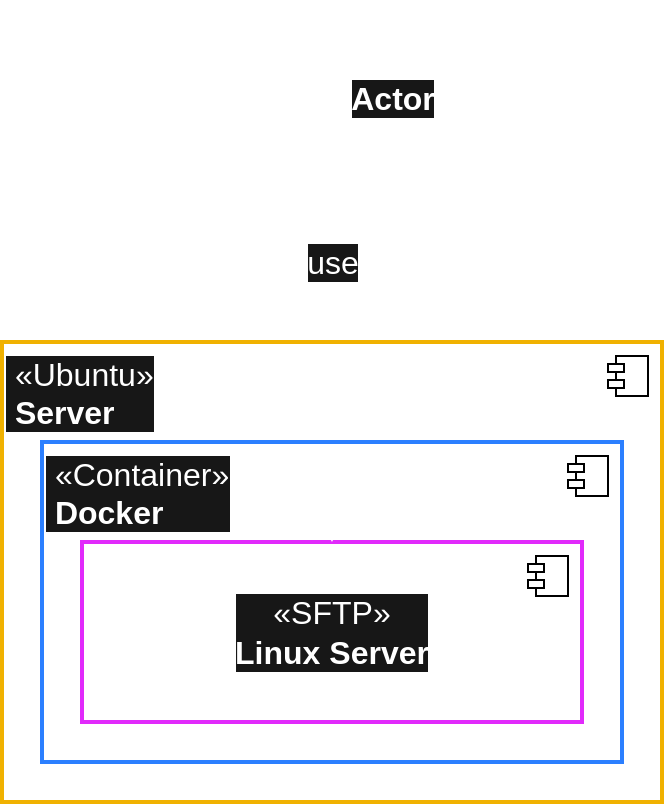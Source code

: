 <mxfile version="27.0.5" pages="3">
  <diagram name="server_sftp-introduction" id="ZuUjq1oBNj3Yt_BZWQuD">
    <mxGraphModel dx="498" dy="311" grid="1" gridSize="10" guides="1" tooltips="1" connect="1" arrows="1" fold="1" page="1" pageScale="1" pageWidth="350" pageHeight="420" math="0" shadow="0">
      <root>
        <mxCell id="0" />
        <mxCell id="1" value="Diagrama" style="" parent="0" />
        <mxCell id="nhUN8rxTikC8suUAEnMW-1" value="&lt;span style=&quot;&quot;&gt;&amp;nbsp;«Ubuntu»&lt;br&gt;&lt;b&gt;&amp;nbsp;Server&lt;/b&gt;&lt;/span&gt;" style="html=1;dropTarget=0;whiteSpace=wrap;align=left;verticalAlign=top;fillColor=none;fontFamily=Helvetica;strokeColor=#F0B100;fontSize=16;strokeWidth=2;fontColor=#FFFFFF;labelBackgroundColor=#171717;" parent="1" vertex="1">
          <mxGeometry x="10" y="180" width="330" height="230" as="geometry" />
        </mxCell>
        <mxCell id="nhUN8rxTikC8suUAEnMW-2" value="" style="shape=module;jettyWidth=8;jettyHeight=4;fontFamily=Inter;fontSize=16;" parent="nhUN8rxTikC8suUAEnMW-1" vertex="1">
          <mxGeometry x="1" width="20" height="20" relative="1" as="geometry">
            <mxPoint x="-27" y="7" as="offset" />
          </mxGeometry>
        </mxCell>
        <mxCell id="nhUN8rxTikC8suUAEnMW-3" value="&lt;font style=&quot;&quot;&gt;&amp;nbsp;«Container»&lt;br&gt;&lt;b&gt;&amp;nbsp;Docker&lt;/b&gt;&lt;/font&gt;" style="html=1;dropTarget=0;whiteSpace=wrap;align=left;verticalAlign=top;fillColor=none;fontFamily=Helvetica;strokeColor=#2B7FFF;fontSize=16;strokeWidth=2;fontColor=#FFFFFF;labelBackgroundColor=#171717;" parent="1" vertex="1">
          <mxGeometry x="30" y="230" width="290" height="160" as="geometry" />
        </mxCell>
        <mxCell id="nhUN8rxTikC8suUAEnMW-4" value="" style="shape=module;jettyWidth=8;jettyHeight=4;fontFamily=Inter;fontSize=16;" parent="nhUN8rxTikC8suUAEnMW-3" vertex="1">
          <mxGeometry x="1" width="20" height="20" relative="1" as="geometry">
            <mxPoint x="-27" y="7" as="offset" />
          </mxGeometry>
        </mxCell>
        <mxCell id="nhUN8rxTikC8suUAEnMW-5" value="&lt;font style=&quot;&quot;&gt;«SFTP»&lt;br&gt;&lt;b&gt;Linux Server&lt;/b&gt;&lt;/font&gt;" style="html=1;dropTarget=0;whiteSpace=wrap;align=center;verticalAlign=middle;fillColor=none;fontFamily=Helvetica;strokeColor=#E12AFB;fontSize=16;strokeWidth=2;fontColor=#FFFFFF;labelBackgroundColor=#171717;" parent="1" vertex="1">
          <mxGeometry x="50" y="280" width="250" height="90" as="geometry" />
        </mxCell>
        <mxCell id="nhUN8rxTikC8suUAEnMW-6" value="" style="shape=module;jettyWidth=8;jettyHeight=4;fontFamily=Inter;fontSize=16;" parent="nhUN8rxTikC8suUAEnMW-5" vertex="1">
          <mxGeometry x="1" width="20" height="20" relative="1" as="geometry">
            <mxPoint x="-27" y="7" as="offset" />
          </mxGeometry>
        </mxCell>
        <mxCell id="nhUN8rxTikC8suUAEnMW-11" style="edgeStyle=orthogonalEdgeStyle;rounded=0;orthogonalLoop=1;jettySize=auto;html=1;dashed=1;strokeWidth=2;strokeColor=#FFFFFF;fontSize=16;" parent="1" source="nhUN8rxTikC8suUAEnMW-8" target="nhUN8rxTikC8suUAEnMW-5" edge="1">
          <mxGeometry relative="1" as="geometry">
            <mxPoint x="175" y="160" as="sourcePoint" />
            <Array as="points">
              <mxPoint x="175" y="190" />
              <mxPoint x="175" y="190" />
            </Array>
          </mxGeometry>
        </mxCell>
        <mxCell id="nhUN8rxTikC8suUAEnMW-13" value="&lt;span style=&quot;&quot;&gt;&lt;font style=&quot;&quot;&gt;use&lt;/font&gt;&lt;/span&gt;" style="edgeLabel;html=1;align=center;verticalAlign=middle;resizable=0;points=[];fontFamily=Helvetica;fontSize=16;labelBackgroundColor=#171717;fontColor=#FFFFFF;" parent="nhUN8rxTikC8suUAEnMW-11" vertex="1" connectable="0">
          <mxGeometry x="-0.365" y="-1" relative="1" as="geometry">
            <mxPoint x="1" y="-17" as="offset" />
          </mxGeometry>
        </mxCell>
        <mxCell id="nhUN8rxTikC8suUAEnMW-8" value="" style="shape=umlActor;verticalLabelPosition=bottom;verticalAlign=top;html=1;strokeWidth=2;strokeColor=#FFFFFF;fontSize=16;labelBackgroundColor=default;fillColor=#FFFFFF;shadow=0;" parent="1" vertex="1">
          <mxGeometry x="150" y="10" width="50" height="90" as="geometry" />
        </mxCell>
        <mxCell id="nhUN8rxTikC8suUAEnMW-12" value="&lt;font style=&quot;&quot;&gt;Actor&lt;/font&gt;" style="text;align=center;fontStyle=1;verticalAlign=middle;spacingLeft=3;spacingRight=3;strokeColor=none;rotatable=0;points=[[0,0.5],[1,0.5]];portConstraint=eastwest;html=1;fontFamily=Helvetica;fontSize=16;fontColor=#FFFFFF;labelBackgroundColor=#171717;" parent="1" vertex="1">
          <mxGeometry x="165" y="45" width="80" height="26" as="geometry" />
        </mxCell>
      </root>
    </mxGraphModel>
  </diagram>
  <diagram id="3j4ALyZD_itbC8EVBflF" name="server_sftp-docker">
    <mxGraphModel dx="872" dy="545" grid="1" gridSize="10" guides="1" tooltips="1" connect="1" arrows="1" fold="1" page="1" pageScale="1" pageWidth="500" pageHeight="610" math="0" shadow="0">
      <root>
        <mxCell id="0" />
        <mxCell id="1" value="Diagram" style="" parent="0" />
        <mxCell id="jNUU0SotHu1UUU-fDFnR-1" value="&lt;font style=&quot;color: rgb(255, 255, 255);&quot;&gt;«Ubuntu»&lt;br&gt;&lt;b&gt;Server&lt;/b&gt;&lt;/font&gt;" style="html=1;dropTarget=0;whiteSpace=wrap;fontSize=16;fontFamily=Helvetica;verticalAlign=top;fillColor=none;strokeColor=#F0B100;strokeWidth=2;" vertex="1" parent="1">
          <mxGeometry x="10" y="10" width="480" height="590" as="geometry" />
        </mxCell>
        <mxCell id="jNUU0SotHu1UUU-fDFnR-2" value="" style="shape=module;jettyWidth=8;jettyHeight=4;fontFamily=Helvetica;fontSize=16;" vertex="1" parent="jNUU0SotHu1UUU-fDFnR-1">
          <mxGeometry x="1" width="20" height="20" relative="1" as="geometry">
            <mxPoint x="-27" y="7" as="offset" />
          </mxGeometry>
        </mxCell>
        <mxCell id="mxg7SmcjYMl-GCq87uAX-1" value="&lt;font style=&quot;color: rgb(255, 255, 255);&quot;&gt;«Folder»&lt;br&gt;&lt;b&gt;Operating System&lt;/b&gt;&lt;/font&gt;" style="html=1;dropTarget=0;whiteSpace=wrap;fontSize=16;fontFamily=Helvetica;fillColor=none;strokeColor=#FF2056;strokeWidth=2;" vertex="1" parent="1">
          <mxGeometry x="160" y="60" width="180" height="90" as="geometry" />
        </mxCell>
        <mxCell id="mxg7SmcjYMl-GCq87uAX-2" value="" style="shape=module;jettyWidth=8;jettyHeight=4;fontFamily=Helvetica;fontSize=16;" vertex="1" parent="mxg7SmcjYMl-GCq87uAX-1">
          <mxGeometry x="1" width="20" height="20" relative="1" as="geometry">
            <mxPoint x="-27" y="7" as="offset" />
          </mxGeometry>
        </mxCell>
        <mxCell id="mxg7SmcjYMl-GCq87uAX-7" value="&lt;span&gt;&amp;nbsp;&lt;font&gt;«Container»&lt;br&gt;&lt;b&gt;&amp;nbsp;Docker&lt;/b&gt;&lt;/font&gt;&lt;/span&gt;" style="html=1;dropTarget=0;whiteSpace=wrap;verticalAlign=top;align=left;fontSize=16;fontFamily=Helvetica;fillColor=none;strokeColor=#2B7FFF;strokeWidth=2;fontColor=#FFFFFF;labelBackgroundColor=none;" vertex="1" parent="1">
          <mxGeometry x="20" y="200" width="460" height="380" as="geometry" />
        </mxCell>
        <mxCell id="mxg7SmcjYMl-GCq87uAX-8" value="" style="shape=module;jettyWidth=8;jettyHeight=4;fontFamily=Helvetica;fontSize=16;" vertex="1" parent="mxg7SmcjYMl-GCq87uAX-7">
          <mxGeometry x="1" width="20" height="20" relative="1" as="geometry">
            <mxPoint x="-27" y="7" as="offset" />
          </mxGeometry>
        </mxCell>
        <mxCell id="g61ECsMKBp7kHvWE8j8z-1" value="&amp;nbsp;&lt;font style=&quot;color: rgb(255, 255, 255);&quot;&gt;«SFTP»&lt;br&gt;&lt;b&gt;&amp;nbsp;Linux Server&lt;/b&gt;&lt;/font&gt;" style="html=1;dropTarget=0;whiteSpace=wrap;verticalAlign=top;align=left;fillColor=none;strokeColor=#E12AFB;fontSize=16;fontFamily=Helvetica;strokeWidth=2;" vertex="1" parent="1">
          <mxGeometry x="30" y="250" width="440" height="310" as="geometry" />
        </mxCell>
        <mxCell id="g61ECsMKBp7kHvWE8j8z-2" value="" style="shape=module;jettyWidth=8;jettyHeight=4;fontFamily=Helvetica;fontSize=16;" vertex="1" parent="g61ECsMKBp7kHvWE8j8z-1">
          <mxGeometry x="1" width="20" height="20" relative="1" as="geometry">
            <mxPoint x="-27" y="7" as="offset" />
          </mxGeometry>
        </mxCell>
        <mxCell id="mxg7SmcjYMl-GCq87uAX-4" value="&lt;font style=&quot;color: rgb(255, 255, 255);&quot;&gt;«Folder»&lt;br&gt;&lt;b&gt;SFTP Server&lt;/b&gt;&lt;/font&gt;" style="html=1;dropTarget=0;whiteSpace=wrap;fontSize=16;fontFamily=Helvetica;fillColor=none;strokeColor=#FF2056;strokeWidth=2;" vertex="1" parent="1">
          <mxGeometry x="160" y="300" width="180" height="90" as="geometry" />
        </mxCell>
        <mxCell id="mxg7SmcjYMl-GCq87uAX-5" value="" style="shape=module;jettyWidth=8;jettyHeight=4;fontFamily=Helvetica;fontSize=16;" vertex="1" parent="mxg7SmcjYMl-GCq87uAX-4">
          <mxGeometry x="1" width="20" height="20" relative="1" as="geometry">
            <mxPoint x="-27" y="7" as="offset" />
          </mxGeometry>
        </mxCell>
        <mxCell id="TKJbZWnyecMgC9bBMDFX-1" value="&lt;font style=&quot;color: rgb(255, 255, 255);&quot;&gt;«Folder»&lt;br&gt;&lt;b&gt;yahoo_finance&lt;/b&gt;&lt;/font&gt;" style="html=1;dropTarget=0;whiteSpace=wrap;fontSize=16;fontFamily=Helvetica;strokeWidth=2;strokeColor=#FFFFFF;fillColor=none;" vertex="1" parent="1">
          <mxGeometry x="60" y="450" width="180" height="90" as="geometry" />
        </mxCell>
        <mxCell id="TKJbZWnyecMgC9bBMDFX-2" value="" style="shape=module;jettyWidth=8;jettyHeight=4;fontFamily=Helvetica;fontSize=16;" vertex="1" parent="TKJbZWnyecMgC9bBMDFX-1">
          <mxGeometry x="1" width="20" height="20" relative="1" as="geometry">
            <mxPoint x="-27" y="7" as="offset" />
          </mxGeometry>
        </mxCell>
        <mxCell id="TKJbZWnyecMgC9bBMDFX-4" value="&lt;font style=&quot;color: rgb(255, 255, 255);&quot;&gt;«Folder»&lt;br&gt;&lt;b&gt;other folders&lt;/b&gt;&lt;/font&gt;" style="html=1;dropTarget=0;whiteSpace=wrap;fontSize=16;fontFamily=Helvetica;strokeWidth=2;strokeColor=#FFFFFF;fillColor=none;" vertex="1" parent="1">
          <mxGeometry x="260" y="450" width="180" height="90" as="geometry" />
        </mxCell>
        <mxCell id="TKJbZWnyecMgC9bBMDFX-5" value="" style="shape=module;jettyWidth=8;jettyHeight=4;fontFamily=Helvetica;fontSize=16;" vertex="1" parent="TKJbZWnyecMgC9bBMDFX-4">
          <mxGeometry x="1" width="20" height="20" relative="1" as="geometry">
            <mxPoint x="-27" y="7" as="offset" />
          </mxGeometry>
        </mxCell>
        <mxCell id="TKJbZWnyecMgC9bBMDFX-7" value="" style="endArrow=block;startArrow=block;endFill=1;startFill=1;html=1;rounded=0;entryX=0.5;entryY=0;entryDx=0;entryDy=0;strokeWidth=2;strokeColor=#FFFFFF;fontFamily=Helvetica;fontSize=16;" edge="1" parent="1" source="mxg7SmcjYMl-GCq87uAX-1" target="mxg7SmcjYMl-GCq87uAX-4">
          <mxGeometry width="160" relative="1" as="geometry">
            <mxPoint x="100" y="440" as="sourcePoint" />
            <mxPoint x="260" y="440" as="targetPoint" />
          </mxGeometry>
        </mxCell>
        <mxCell id="TKJbZWnyecMgC9bBMDFX-12" value="&lt;span&gt;&lt;font&gt;Mapped Volume&lt;/font&gt;&lt;/span&gt;" style="edgeLabel;html=1;align=center;verticalAlign=middle;resizable=0;points=[];fontSize=16;labelBackgroundColor=none;fontColor=#FFFFFF;fontFamily=Helvetica;" vertex="1" connectable="0" parent="TKJbZWnyecMgC9bBMDFX-7">
          <mxGeometry x="-0.121" y="-1" relative="1" as="geometry">
            <mxPoint x="1" y="-42" as="offset" />
          </mxGeometry>
        </mxCell>
        <mxCell id="TKJbZWnyecMgC9bBMDFX-8" value="1" style="endArrow=open;html=1;endSize=12;startArrow=diamondThin;startSize=14;startFill=1;edgeStyle=orthogonalEdgeStyle;align=left;verticalAlign=bottom;rounded=0;exitX=0.25;exitY=1;exitDx=0;exitDy=0;strokeWidth=2;strokeColor=#FFFFFF;fontFamily=Helvetica;fontSize=16;" edge="1" parent="1" source="mxg7SmcjYMl-GCq87uAX-4" target="TKJbZWnyecMgC9bBMDFX-1">
          <mxGeometry x="-1" y="3" relative="1" as="geometry">
            <mxPoint x="100" y="440" as="sourcePoint" />
            <mxPoint x="260" y="440" as="targetPoint" />
          </mxGeometry>
        </mxCell>
        <mxCell id="TKJbZWnyecMgC9bBMDFX-11" value="1" style="endArrow=open;html=1;endSize=12;startArrow=diamondThin;startSize=14;startFill=1;edgeStyle=orthogonalEdgeStyle;align=left;verticalAlign=bottom;rounded=0;exitX=0.75;exitY=1;exitDx=0;exitDy=0;entryX=0.5;entryY=0;entryDx=0;entryDy=0;strokeWidth=2;strokeColor=#FFFFFF;fontFamily=Helvetica;fontSize=16;" edge="1" parent="1" source="mxg7SmcjYMl-GCq87uAX-4" target="TKJbZWnyecMgC9bBMDFX-4">
          <mxGeometry x="-1" y="3" relative="1" as="geometry">
            <mxPoint x="70" y="420" as="sourcePoint" />
            <mxPoint x="230" y="420" as="targetPoint" />
          </mxGeometry>
        </mxCell>
      </root>
    </mxGraphModel>
  </diagram>
  <diagram id="-rZjWQhKUSfBIeYw_sgl" name="server_sftp-folder-structure">
    <mxGraphModel dx="1426" dy="859" grid="1" gridSize="10" guides="1" tooltips="1" connect="1" arrows="1" fold="1" page="1" pageScale="1" pageWidth="500" pageHeight="610" math="0" shadow="0">
      <root>
        <mxCell id="0" />
        <mxCell id="1" parent="0" />
      </root>
    </mxGraphModel>
  </diagram>
</mxfile>
